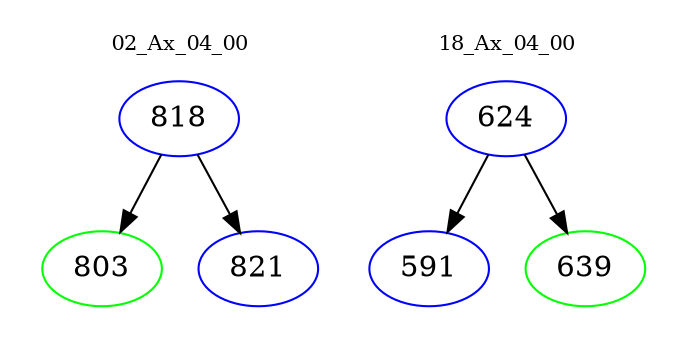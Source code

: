 digraph{
subgraph cluster_0 {
color = white
label = "02_Ax_04_00";
fontsize=10;
T0_818 [label="818", color="blue"]
T0_818 -> T0_803 [color="black"]
T0_803 [label="803", color="green"]
T0_818 -> T0_821 [color="black"]
T0_821 [label="821", color="blue"]
}
subgraph cluster_1 {
color = white
label = "18_Ax_04_00";
fontsize=10;
T1_624 [label="624", color="blue"]
T1_624 -> T1_591 [color="black"]
T1_591 [label="591", color="blue"]
T1_624 -> T1_639 [color="black"]
T1_639 [label="639", color="green"]
}
}
